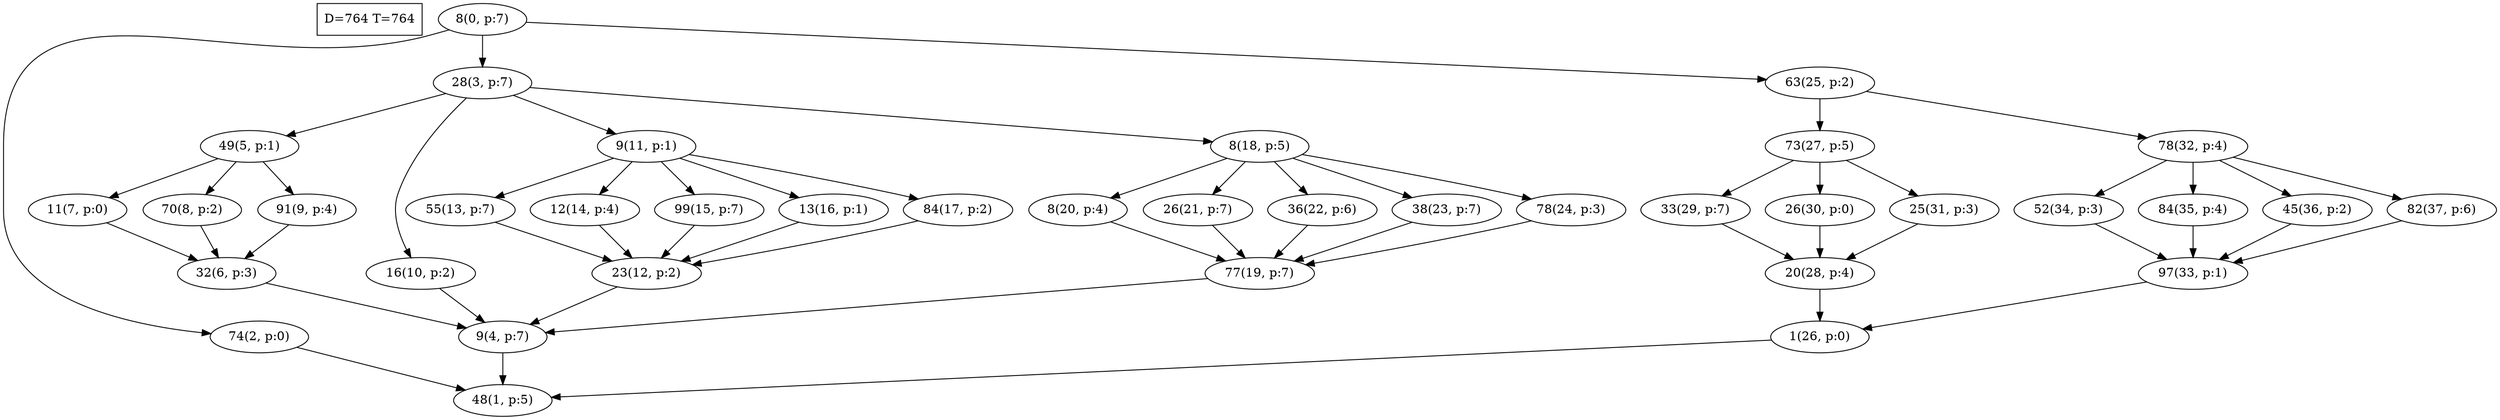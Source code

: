 digraph Task {
i [shape=box, label="D=764 T=764"]; 
0 [label="8(0, p:7)"];
1 [label="48(1, p:5)"];
2 [label="74(2, p:0)"];
3 [label="28(3, p:7)"];
4 [label="9(4, p:7)"];
5 [label="49(5, p:1)"];
6 [label="32(6, p:3)"];
7 [label="11(7, p:0)"];
8 [label="70(8, p:2)"];
9 [label="91(9, p:4)"];
10 [label="16(10, p:2)"];
11 [label="9(11, p:1)"];
12 [label="23(12, p:2)"];
13 [label="55(13, p:7)"];
14 [label="12(14, p:4)"];
15 [label="99(15, p:7)"];
16 [label="13(16, p:1)"];
17 [label="84(17, p:2)"];
18 [label="8(18, p:5)"];
19 [label="77(19, p:7)"];
20 [label="8(20, p:4)"];
21 [label="26(21, p:7)"];
22 [label="36(22, p:6)"];
23 [label="38(23, p:7)"];
24 [label="78(24, p:3)"];
25 [label="63(25, p:2)"];
26 [label="1(26, p:0)"];
27 [label="73(27, p:5)"];
28 [label="20(28, p:4)"];
29 [label="33(29, p:7)"];
30 [label="26(30, p:0)"];
31 [label="25(31, p:3)"];
32 [label="78(32, p:4)"];
33 [label="97(33, p:1)"];
34 [label="52(34, p:3)"];
35 [label="84(35, p:4)"];
36 [label="45(36, p:2)"];
37 [label="82(37, p:6)"];
0 -> 2;
0 -> 3;
0 -> 25;
2 -> 1;
3 -> 5;
3 -> 10;
3 -> 11;
3 -> 18;
4 -> 1;
5 -> 7;
5 -> 8;
5 -> 9;
6 -> 4;
7 -> 6;
8 -> 6;
9 -> 6;
10 -> 4;
11 -> 13;
11 -> 14;
11 -> 15;
11 -> 16;
11 -> 17;
12 -> 4;
13 -> 12;
14 -> 12;
15 -> 12;
16 -> 12;
17 -> 12;
18 -> 20;
18 -> 21;
18 -> 22;
18 -> 23;
18 -> 24;
19 -> 4;
20 -> 19;
21 -> 19;
22 -> 19;
23 -> 19;
24 -> 19;
25 -> 27;
25 -> 32;
26 -> 1;
27 -> 29;
27 -> 30;
27 -> 31;
28 -> 26;
29 -> 28;
30 -> 28;
31 -> 28;
32 -> 34;
32 -> 35;
32 -> 36;
32 -> 37;
33 -> 26;
34 -> 33;
35 -> 33;
36 -> 33;
37 -> 33;
}